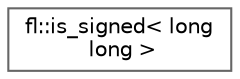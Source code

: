 digraph "Graphical Class Hierarchy"
{
 // INTERACTIVE_SVG=YES
 // LATEX_PDF_SIZE
  bgcolor="transparent";
  edge [fontname=Helvetica,fontsize=10,labelfontname=Helvetica,labelfontsize=10];
  node [fontname=Helvetica,fontsize=10,shape=box,height=0.2,width=0.4];
  rankdir="LR";
  Node0 [id="Node000000",label="fl::is_signed\< long\l long \>",height=0.2,width=0.4,color="grey40", fillcolor="white", style="filled",URL="$d8/d25/structfl_1_1is__signed_3_01long_01long_01_4.html",tooltip=" "];
}
